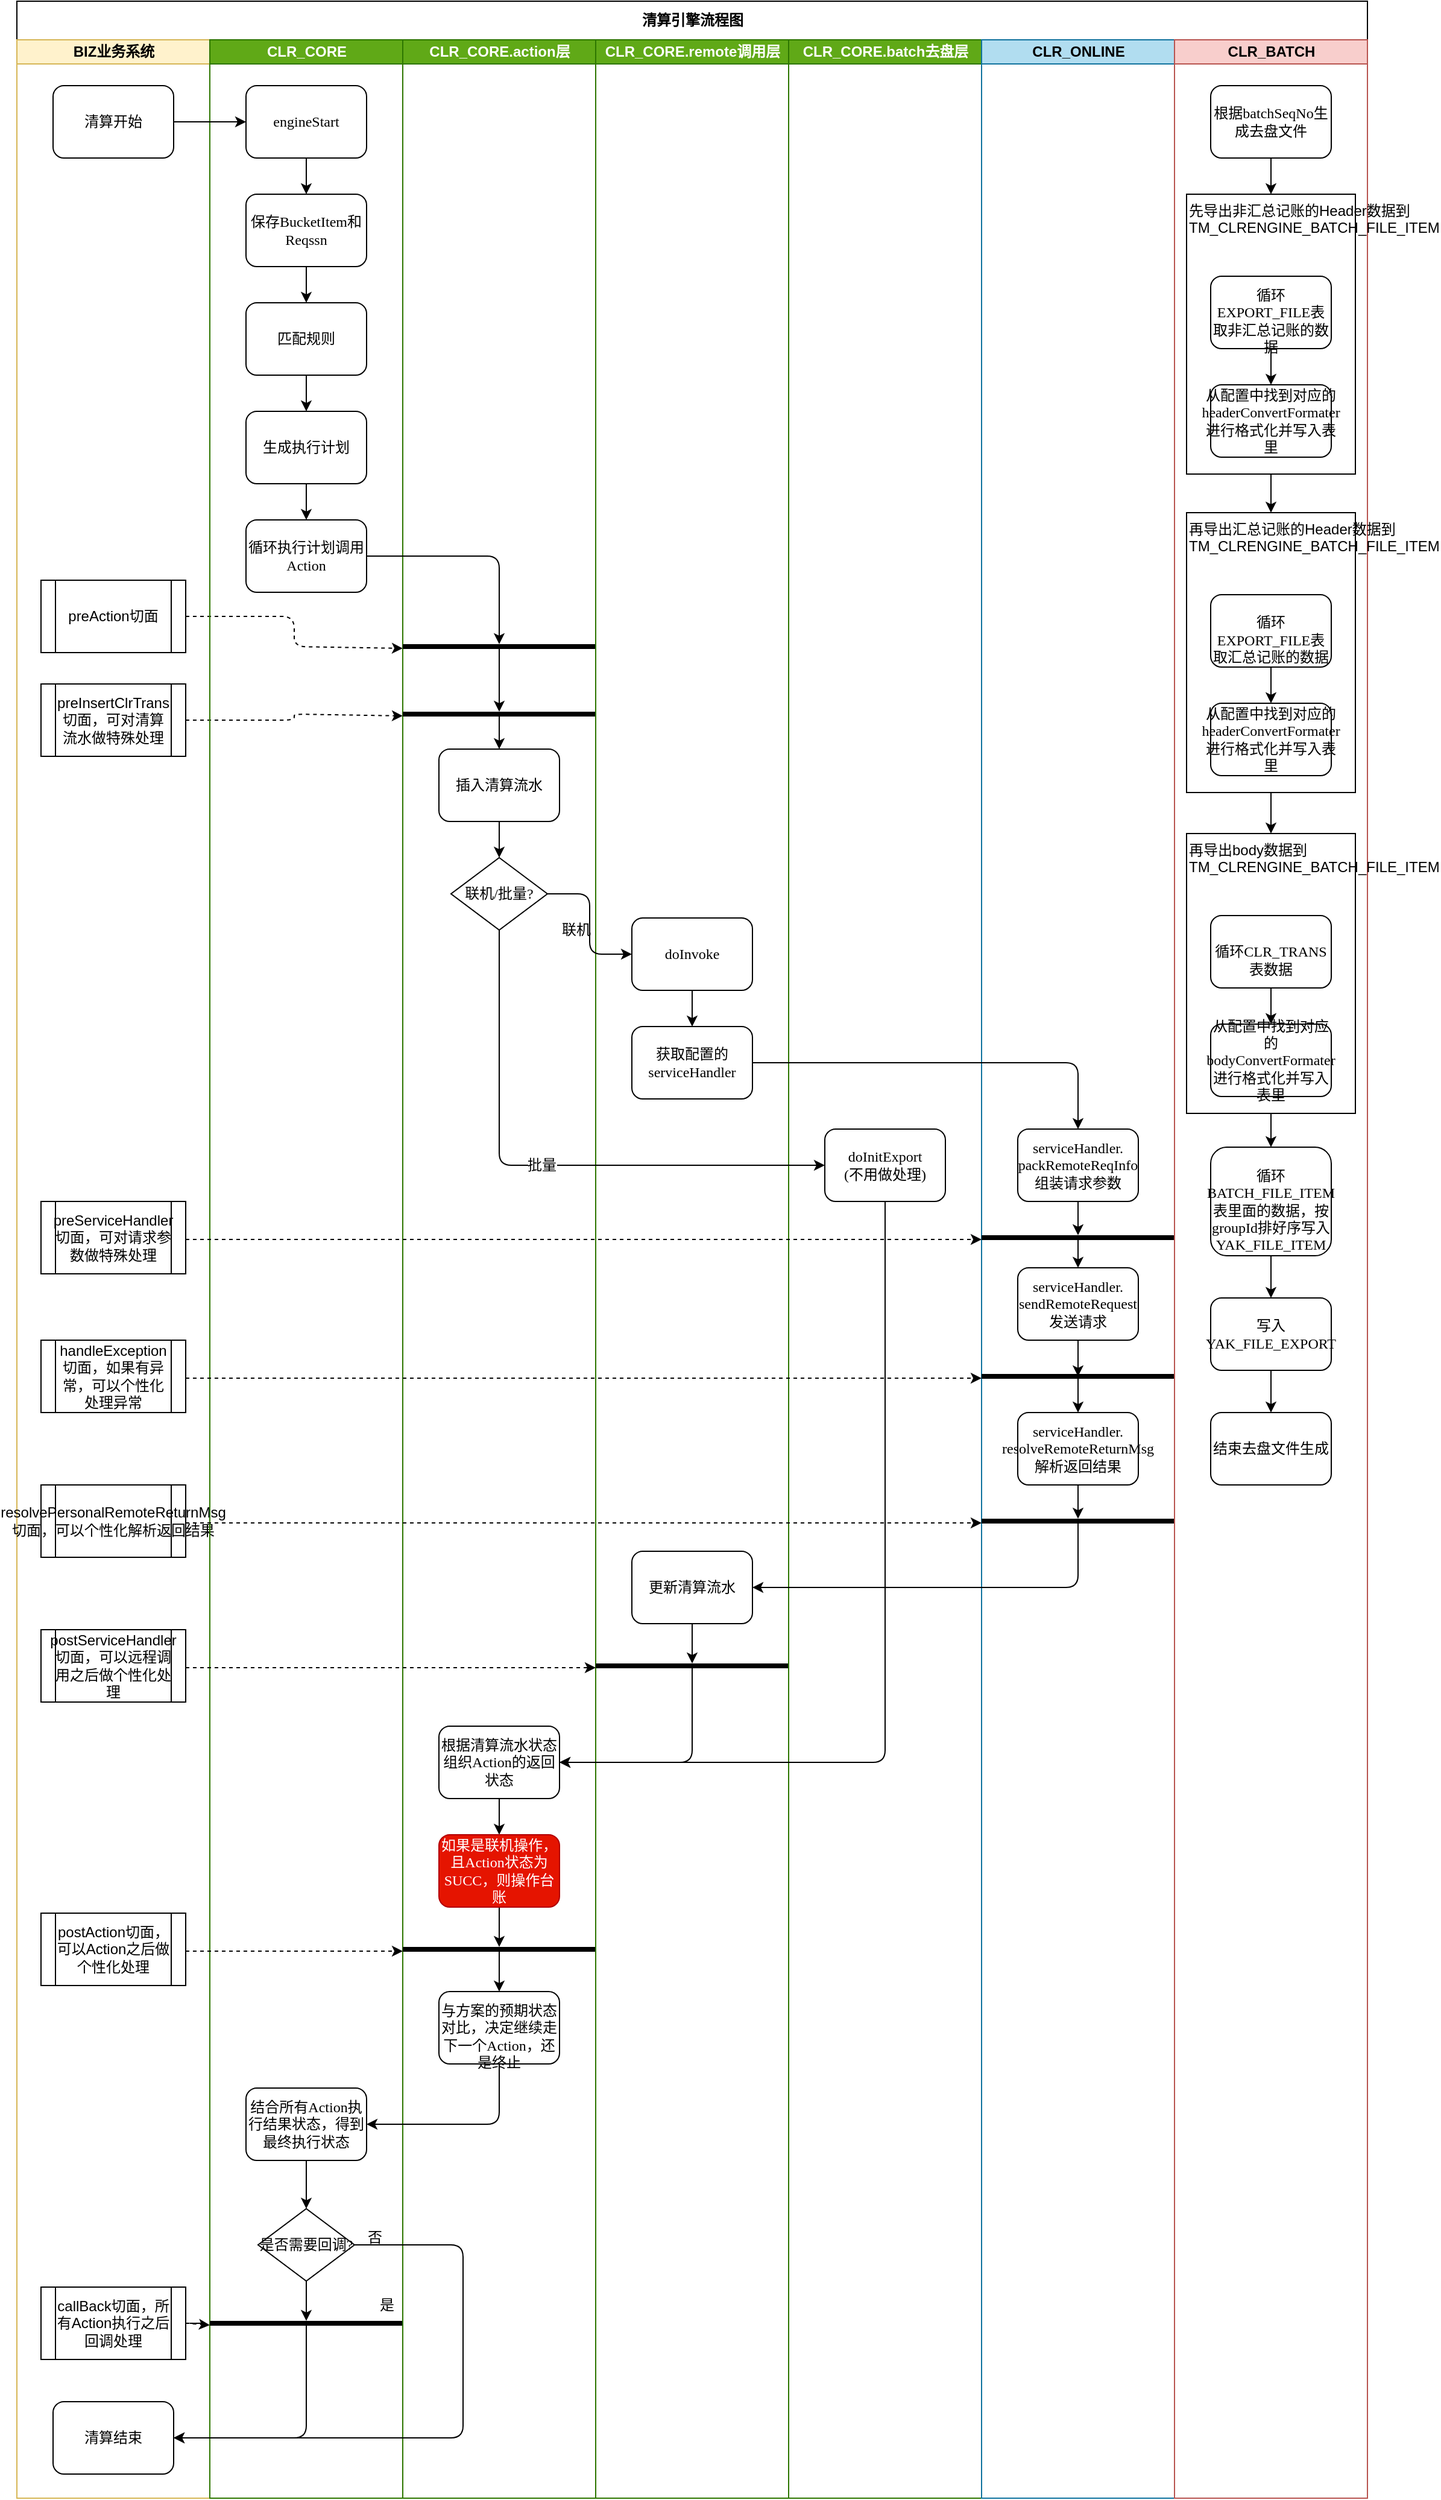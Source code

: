 <mxfile version="11.3.0" type="github" pages="1"><diagram name="Page-1" id="74e2e168-ea6b-b213-b513-2b3c1d86103e"><mxGraphModel dx="2521" dy="790" grid="1" gridSize="10" guides="1" tooltips="1" connect="1" arrows="1" fold="1" page="1" pageScale="1" pageWidth="1100" pageHeight="850" background="#ffffff" math="0" shadow="0"><root><mxCell id="0"/><mxCell id="1" parent="0"/><mxCell id="77e6c97f196da883-1" value="清算引擎流程图" style="swimlane;html=1;childLayout=stackLayout;startSize=32;rounded=0;shadow=0;labelBackgroundColor=none;strokeColor=#000000;strokeWidth=1;fillColor=#ffffff;fontFamily=Verdana;fontSize=12;fontColor=#000000;align=center;" parent="1" vertex="1"><mxGeometry x="-10" y="20" width="1120" height="2070" as="geometry"/></mxCell><mxCell id="77e6c97f196da883-2" value="BIZ业务系统" style="swimlane;html=1;startSize=20;fillColor=#fff2cc;strokeColor=#d6b656;" parent="77e6c97f196da883-1" vertex="1"><mxGeometry y="32" width="160" height="2038" as="geometry"/></mxCell><mxCell id="bjBSbHMstMbBnUtnhVTb-13" value="清算开始" style="rounded=1;whiteSpace=wrap;html=1;shadow=0;labelBackgroundColor=none;strokeColor=#000000;strokeWidth=1;fillColor=#ffffff;fontFamily=Verdana;fontSize=12;fontColor=#000000;align=center;" parent="77e6c97f196da883-2" vertex="1"><mxGeometry x="30" y="38" width="100" height="60" as="geometry"/></mxCell><mxCell id="XoDVdQ3UYgQiGksQShf7-19" value="preAction切面" style="shape=process;whiteSpace=wrap;html=1;backgroundOutline=1;fontSize=12;" parent="77e6c97f196da883-2" vertex="1"><mxGeometry x="20" y="448" width="120" height="60" as="geometry"/></mxCell><mxCell id="XoDVdQ3UYgQiGksQShf7-24" value="preInsertClrTrans切面，可对清算流水做特殊处理" style="shape=process;whiteSpace=wrap;html=1;backgroundOutline=1;fontSize=12;" parent="77e6c97f196da883-2" vertex="1"><mxGeometry x="20" y="534" width="120" height="60" as="geometry"/></mxCell><mxCell id="XoDVdQ3UYgQiGksQShf7-36" value="preServiceHandler切面，可对请求参数做特殊处理" style="shape=process;whiteSpace=wrap;html=1;backgroundOutline=1;fontSize=12;" parent="77e6c97f196da883-2" vertex="1"><mxGeometry x="20" y="963" width="120" height="60" as="geometry"/></mxCell><mxCell id="XoDVdQ3UYgQiGksQShf7-49" value="handleException切面，如果有异常，可以个性化处理异常" style="shape=process;whiteSpace=wrap;html=1;backgroundOutline=1;fontSize=12;" parent="77e6c97f196da883-2" vertex="1"><mxGeometry x="20" y="1078" width="120" height="60" as="geometry"/></mxCell><mxCell id="XoDVdQ3UYgQiGksQShf7-54" value="resolvePersonalRemoteReturnMsg切面，可以个性化解析返回结果" style="shape=process;whiteSpace=wrap;html=1;backgroundOutline=1;fontSize=12;" parent="77e6c97f196da883-2" vertex="1"><mxGeometry x="20" y="1198" width="120" height="60" as="geometry"/></mxCell><mxCell id="XoDVdQ3UYgQiGksQShf7-60" value="postServiceHandler切面，可以远程调用之后做个性化处理" style="shape=process;whiteSpace=wrap;html=1;backgroundOutline=1;fontSize=12;" parent="77e6c97f196da883-2" vertex="1"><mxGeometry x="20" y="1318" width="120" height="60" as="geometry"/></mxCell><mxCell id="XoDVdQ3UYgQiGksQShf7-68" value="postAction切面，可以Action之后做个性化处理" style="shape=process;whiteSpace=wrap;html=1;backgroundOutline=1;fontSize=12;" parent="77e6c97f196da883-2" vertex="1"><mxGeometry x="20" y="1553" width="120" height="60" as="geometry"/></mxCell><mxCell id="XoDVdQ3UYgQiGksQShf7-78" value="callBack切面，所有Action执行之后回调处理" style="shape=process;whiteSpace=wrap;html=1;backgroundOutline=1;fontSize=12;" parent="77e6c97f196da883-2" vertex="1"><mxGeometry x="20" y="1863" width="120" height="60" as="geometry"/></mxCell><mxCell id="XoDVdQ3UYgQiGksQShf7-85" value="清算结束" style="rounded=1;whiteSpace=wrap;html=1;shadow=0;labelBackgroundColor=none;strokeColor=#000000;strokeWidth=1;fillColor=#ffffff;fontFamily=Verdana;fontSize=12;fontColor=#000000;align=center;" parent="77e6c97f196da883-2" vertex="1"><mxGeometry x="30" y="1958" width="100" height="60" as="geometry"/></mxCell><mxCell id="XoDVdQ3UYgQiGksQShf7-20" style="edgeStyle=orthogonalEdgeStyle;rounded=1;orthogonalLoop=1;jettySize=auto;html=1;fontSize=12;dashed=1;" parent="77e6c97f196da883-1" source="XoDVdQ3UYgQiGksQShf7-19" target="XoDVdQ3UYgQiGksQShf7-16" edge="1"><mxGeometry relative="1" as="geometry"/></mxCell><mxCell id="XoDVdQ3UYgQiGksQShf7-25" style="edgeStyle=orthogonalEdgeStyle;rounded=1;orthogonalLoop=1;jettySize=auto;html=1;fontSize=12;dashed=1;" parent="77e6c97f196da883-1" source="XoDVdQ3UYgQiGksQShf7-24" target="XoDVdQ3UYgQiGksQShf7-22" edge="1"><mxGeometry relative="1" as="geometry"/></mxCell><mxCell id="77e6c97f196da883-3" value="&lt;div&gt;CLR_CORE&lt;/div&gt;" style="swimlane;html=1;startSize=20;fillColor=#60a917;strokeColor=#2D7600;fontColor=#ffffff;" parent="77e6c97f196da883-1" vertex="1"><mxGeometry x="160" y="32" width="160" height="2038" as="geometry"/></mxCell><mxCell id="XoDVdQ3UYgQiGksQShf7-5" value="" style="edgeStyle=orthogonalEdgeStyle;rounded=0;orthogonalLoop=1;jettySize=auto;html=1;fontSize=12;" parent="77e6c97f196da883-3" source="XoDVdQ3UYgQiGksQShf7-2" target="XoDVdQ3UYgQiGksQShf7-4" edge="1"><mxGeometry relative="1" as="geometry"/></mxCell><mxCell id="XoDVdQ3UYgQiGksQShf7-2" value="engineStart" style="rounded=1;whiteSpace=wrap;html=1;shadow=0;labelBackgroundColor=none;strokeColor=#000000;strokeWidth=1;fillColor=#ffffff;fontFamily=Verdana;fontSize=12;fontColor=#000000;align=center;" parent="77e6c97f196da883-3" vertex="1"><mxGeometry x="30" y="38" width="100" height="60" as="geometry"/></mxCell><mxCell id="XoDVdQ3UYgQiGksQShf7-8" value="" style="edgeStyle=orthogonalEdgeStyle;rounded=0;orthogonalLoop=1;jettySize=auto;html=1;fontSize=12;" parent="77e6c97f196da883-3" source="XoDVdQ3UYgQiGksQShf7-4" target="XoDVdQ3UYgQiGksQShf7-7" edge="1"><mxGeometry relative="1" as="geometry"/></mxCell><mxCell id="XoDVdQ3UYgQiGksQShf7-4" value="保存BucketItem和Reqssn" style="rounded=1;whiteSpace=wrap;html=1;shadow=0;labelBackgroundColor=none;strokeColor=#000000;strokeWidth=1;fillColor=#ffffff;fontFamily=Verdana;fontSize=12;fontColor=#000000;align=center;" parent="77e6c97f196da883-3" vertex="1"><mxGeometry x="30" y="128" width="100" height="60" as="geometry"/></mxCell><mxCell id="XoDVdQ3UYgQiGksQShf7-10" value="" style="edgeStyle=orthogonalEdgeStyle;rounded=0;orthogonalLoop=1;jettySize=auto;html=1;fontSize=12;" parent="77e6c97f196da883-3" source="XoDVdQ3UYgQiGksQShf7-7" target="XoDVdQ3UYgQiGksQShf7-9" edge="1"><mxGeometry relative="1" as="geometry"/></mxCell><mxCell id="XoDVdQ3UYgQiGksQShf7-7" value="匹配规则" style="rounded=1;whiteSpace=wrap;html=1;shadow=0;labelBackgroundColor=none;strokeColor=#000000;strokeWidth=1;fillColor=#ffffff;fontFamily=Verdana;fontSize=12;fontColor=#000000;align=center;" parent="77e6c97f196da883-3" vertex="1"><mxGeometry x="30" y="218" width="100" height="60" as="geometry"/></mxCell><mxCell id="XoDVdQ3UYgQiGksQShf7-14" value="" style="edgeStyle=orthogonalEdgeStyle;rounded=0;orthogonalLoop=1;jettySize=auto;html=1;fontSize=12;" parent="77e6c97f196da883-3" source="XoDVdQ3UYgQiGksQShf7-9" target="XoDVdQ3UYgQiGksQShf7-13" edge="1"><mxGeometry relative="1" as="geometry"/></mxCell><mxCell id="XoDVdQ3UYgQiGksQShf7-9" value="生成执行计划" style="rounded=1;whiteSpace=wrap;html=1;shadow=0;labelBackgroundColor=none;strokeColor=#000000;strokeWidth=1;fillColor=#ffffff;fontFamily=Verdana;fontSize=12;fontColor=#000000;align=center;" parent="77e6c97f196da883-3" vertex="1"><mxGeometry x="30" y="308" width="100" height="60" as="geometry"/></mxCell><mxCell id="XoDVdQ3UYgQiGksQShf7-13" value="循环执行计划调用Action" style="rounded=1;whiteSpace=wrap;html=1;shadow=0;labelBackgroundColor=none;strokeColor=#000000;strokeWidth=1;fillColor=#ffffff;fontFamily=Verdana;fontSize=12;fontColor=#000000;align=center;" parent="77e6c97f196da883-3" vertex="1"><mxGeometry x="30" y="398" width="100" height="60" as="geometry"/></mxCell><mxCell id="XoDVdQ3UYgQiGksQShf7-75" style="edgeStyle=orthogonalEdgeStyle;rounded=1;orthogonalLoop=1;jettySize=auto;html=1;fontSize=12;entryX=0.5;entryY=0;entryDx=0;entryDy=0;" parent="77e6c97f196da883-3" source="XoDVdQ3UYgQiGksQShf7-72" target="XoDVdQ3UYgQiGksQShf7-82" edge="1"><mxGeometry relative="1" as="geometry"><mxPoint x="90" y="1788" as="targetPoint"/></mxGeometry></mxCell><mxCell id="XoDVdQ3UYgQiGksQShf7-72" value="结合所有Action执行结果状态，得到最终执行状态" style="rounded=1;whiteSpace=wrap;html=1;shadow=0;labelBackgroundColor=none;strokeColor=#000000;strokeWidth=1;fillColor=#ffffff;fontFamily=Verdana;fontSize=12;fontColor=#000000;align=center;" parent="77e6c97f196da883-3" vertex="1"><mxGeometry x="30" y="1698" width="100" height="60" as="geometry"/></mxCell><mxCell id="XoDVdQ3UYgQiGksQShf7-76" value="" style="line;strokeWidth=4;html=1;perimeter=backbonePerimeter;points=[];outlineConnect=0;fontSize=12;" parent="77e6c97f196da883-3" vertex="1"><mxGeometry y="1888" width="160" height="10" as="geometry"/></mxCell><mxCell id="XoDVdQ3UYgQiGksQShf7-83" style="edgeStyle=orthogonalEdgeStyle;rounded=1;orthogonalLoop=1;jettySize=auto;html=1;fontSize=12;" parent="77e6c97f196da883-3" source="XoDVdQ3UYgQiGksQShf7-82" target="XoDVdQ3UYgQiGksQShf7-76" edge="1"><mxGeometry relative="1" as="geometry"/></mxCell><mxCell id="XoDVdQ3UYgQiGksQShf7-82" value="是否需要回调?" style="rhombus;whiteSpace=wrap;html=1;rounded=0;shadow=0;labelBackgroundColor=none;strokeColor=#000000;strokeWidth=1;fillColor=#ffffff;fontFamily=Verdana;fontSize=12;fontColor=#000000;align=center;" parent="77e6c97f196da883-3" vertex="1"><mxGeometry x="40" y="1798" width="80" height="60" as="geometry"/></mxCell><mxCell id="XoDVdQ3UYgQiGksQShf7-88" value="&lt;br&gt;否" style="text;html=1;resizable=0;points=[];autosize=1;align=left;verticalAlign=top;spacingTop=-4;fontSize=12;" parent="77e6c97f196da883-3" vertex="1"><mxGeometry x="129" y="1798" width="30" height="30" as="geometry"/></mxCell><mxCell id="77e6c97f196da883-4" value="CLR_CORE.action层" style="swimlane;html=1;startSize=20;fillColor=#60a917;strokeColor=#2D7600;fontColor=#ffffff;" parent="77e6c97f196da883-1" vertex="1"><mxGeometry x="320" y="32" width="160" height="2038" as="geometry"/></mxCell><mxCell id="XoDVdQ3UYgQiGksQShf7-23" style="edgeStyle=orthogonalEdgeStyle;rounded=1;orthogonalLoop=1;jettySize=auto;html=1;fontSize=12;" parent="77e6c97f196da883-4" source="XoDVdQ3UYgQiGksQShf7-16" target="XoDVdQ3UYgQiGksQShf7-22" edge="1"><mxGeometry relative="1" as="geometry"/></mxCell><mxCell id="XoDVdQ3UYgQiGksQShf7-16" value="" style="line;strokeWidth=4;html=1;perimeter=backbonePerimeter;points=[];outlineConnect=0;fontSize=12;" parent="77e6c97f196da883-4" vertex="1"><mxGeometry y="498" width="160" height="10" as="geometry"/></mxCell><mxCell id="XoDVdQ3UYgQiGksQShf7-27" style="edgeStyle=orthogonalEdgeStyle;rounded=1;orthogonalLoop=1;jettySize=auto;html=1;entryX=0.5;entryY=0;entryDx=0;entryDy=0;fontSize=12;" parent="77e6c97f196da883-4" source="XoDVdQ3UYgQiGksQShf7-21" target="bjBSbHMstMbBnUtnhVTb-12" edge="1"><mxGeometry relative="1" as="geometry"/></mxCell><mxCell id="XoDVdQ3UYgQiGksQShf7-21" value="插入清算流水" style="rounded=1;whiteSpace=wrap;html=1;shadow=0;labelBackgroundColor=none;strokeColor=#000000;strokeWidth=1;fillColor=#ffffff;fontFamily=Verdana;fontSize=12;fontColor=#000000;align=center;" parent="77e6c97f196da883-4" vertex="1"><mxGeometry x="30" y="588" width="100" height="60" as="geometry"/></mxCell><mxCell id="XoDVdQ3UYgQiGksQShf7-26" style="edgeStyle=orthogonalEdgeStyle;rounded=1;orthogonalLoop=1;jettySize=auto;html=1;fontSize=12;" parent="77e6c97f196da883-4" source="XoDVdQ3UYgQiGksQShf7-22" target="XoDVdQ3UYgQiGksQShf7-21" edge="1"><mxGeometry relative="1" as="geometry"/></mxCell><mxCell id="XoDVdQ3UYgQiGksQShf7-22" value="" style="line;strokeWidth=4;html=1;perimeter=backbonePerimeter;points=[];outlineConnect=0;fontSize=12;" parent="77e6c97f196da883-4" vertex="1"><mxGeometry y="554" width="160" height="10" as="geometry"/></mxCell><mxCell id="bjBSbHMstMbBnUtnhVTb-12" value="联机/批量?" style="rhombus;whiteSpace=wrap;html=1;rounded=0;shadow=0;labelBackgroundColor=none;strokeColor=#000000;strokeWidth=1;fillColor=#ffffff;fontFamily=Verdana;fontSize=12;fontColor=#000000;align=center;" parent="77e6c97f196da883-4" vertex="1"><mxGeometry x="40" y="678" width="80" height="60" as="geometry"/></mxCell><mxCell id="XoDVdQ3UYgQiGksQShf7-32" value="联机" style="text;html=1;resizable=0;points=[];autosize=1;align=left;verticalAlign=top;spacingTop=-4;fontSize=12;" parent="77e6c97f196da883-4" vertex="1"><mxGeometry x="130" y="728" width="40" height="20" as="geometry"/></mxCell><mxCell id="XoDVdQ3UYgQiGksQShf7-65" style="edgeStyle=orthogonalEdgeStyle;rounded=1;orthogonalLoop=1;jettySize=auto;html=1;fontSize=12;" parent="77e6c97f196da883-4" source="XoDVdQ3UYgQiGksQShf7-62" target="XoDVdQ3UYgQiGksQShf7-64" edge="1"><mxGeometry relative="1" as="geometry"/></mxCell><mxCell id="XoDVdQ3UYgQiGksQShf7-62" value="根据清算流水状态组织Action的返回状态" style="rounded=1;whiteSpace=wrap;html=1;shadow=0;labelBackgroundColor=none;strokeColor=#000000;strokeWidth=1;fillColor=#ffffff;fontFamily=Verdana;fontSize=12;fontColor=#000000;align=center;" parent="77e6c97f196da883-4" vertex="1"><mxGeometry x="30" y="1398" width="100" height="60" as="geometry"/></mxCell><mxCell id="XoDVdQ3UYgQiGksQShf7-67" style="edgeStyle=orthogonalEdgeStyle;rounded=1;orthogonalLoop=1;jettySize=auto;html=1;fontSize=12;" parent="77e6c97f196da883-4" source="XoDVdQ3UYgQiGksQShf7-64" target="XoDVdQ3UYgQiGksQShf7-66" edge="1"><mxGeometry relative="1" as="geometry"/></mxCell><mxCell id="XoDVdQ3UYgQiGksQShf7-64" value="如果是联机操作，且Action状态为SUCC，则操作台账" style="rounded=1;whiteSpace=wrap;html=1;shadow=0;labelBackgroundColor=none;strokeColor=#B20000;strokeWidth=1;fillColor=#e51400;fontFamily=Verdana;fontSize=12;fontColor=#ffffff;align=center;" parent="77e6c97f196da883-4" vertex="1"><mxGeometry x="30" y="1488" width="100" height="60" as="geometry"/></mxCell><mxCell id="XoDVdQ3UYgQiGksQShf7-71" style="edgeStyle=orthogonalEdgeStyle;rounded=1;orthogonalLoop=1;jettySize=auto;html=1;fontSize=12;" parent="77e6c97f196da883-4" source="XoDVdQ3UYgQiGksQShf7-66" target="XoDVdQ3UYgQiGksQShf7-70" edge="1"><mxGeometry relative="1" as="geometry"/></mxCell><mxCell id="XoDVdQ3UYgQiGksQShf7-66" value="" style="line;strokeWidth=4;html=1;perimeter=backbonePerimeter;points=[];outlineConnect=0;fontSize=12;" parent="77e6c97f196da883-4" vertex="1"><mxGeometry y="1578" width="160" height="10" as="geometry"/></mxCell><mxCell id="XoDVdQ3UYgQiGksQShf7-70" value="&lt;div&gt;&lt;br&gt;&lt;/div&gt;&lt;div&gt;与方案的预期状态对比，决定继续走下一个Action，还是终止&lt;/div&gt;" style="rounded=1;whiteSpace=wrap;html=1;shadow=0;labelBackgroundColor=none;strokeColor=#000000;strokeWidth=1;fillColor=#ffffff;fontFamily=Verdana;fontSize=12;fontColor=#000000;align=center;" parent="77e6c97f196da883-4" vertex="1"><mxGeometry x="30" y="1618" width="100" height="60" as="geometry"/></mxCell><mxCell id="77e6c97f196da883-5" value="CLR_CORE.remote调用层" style="swimlane;html=1;startSize=20;fillColor=#60a917;strokeColor=#2D7600;fontColor=#ffffff;" parent="77e6c97f196da883-1" vertex="1"><mxGeometry x="480" y="32" width="160" height="2038" as="geometry"/></mxCell><mxCell id="XoDVdQ3UYgQiGksQShf7-31" style="edgeStyle=orthogonalEdgeStyle;rounded=1;orthogonalLoop=1;jettySize=auto;html=1;fontSize=12;" parent="77e6c97f196da883-5" source="XoDVdQ3UYgQiGksQShf7-28" target="XoDVdQ3UYgQiGksQShf7-30" edge="1"><mxGeometry relative="1" as="geometry"/></mxCell><mxCell id="XoDVdQ3UYgQiGksQShf7-28" value="doInvoke" style="rounded=1;whiteSpace=wrap;html=1;shadow=0;labelBackgroundColor=none;strokeColor=#000000;strokeWidth=1;fillColor=#ffffff;fontFamily=Verdana;fontSize=12;fontColor=#000000;align=center;" parent="77e6c97f196da883-5" vertex="1"><mxGeometry x="30" y="728" width="100" height="60" as="geometry"/></mxCell><mxCell id="XoDVdQ3UYgQiGksQShf7-30" value="获取配置的serviceHandler" style="rounded=1;whiteSpace=wrap;html=1;shadow=0;labelBackgroundColor=none;strokeColor=#000000;strokeWidth=1;fillColor=#ffffff;fontFamily=Verdana;fontSize=12;fontColor=#000000;align=center;" parent="77e6c97f196da883-5" vertex="1"><mxGeometry x="30" y="818" width="100" height="60" as="geometry"/></mxCell><mxCell id="XoDVdQ3UYgQiGksQShf7-56" value="更新清算流水" style="rounded=1;whiteSpace=wrap;html=1;shadow=0;labelBackgroundColor=none;strokeColor=#000000;strokeWidth=1;fillColor=#ffffff;fontFamily=Verdana;fontSize=12;fontColor=#000000;align=center;" parent="77e6c97f196da883-5" vertex="1"><mxGeometry x="30" y="1253" width="100" height="60" as="geometry"/></mxCell><mxCell id="XoDVdQ3UYgQiGksQShf7-58" value="" style="line;strokeWidth=4;html=1;perimeter=backbonePerimeter;points=[];outlineConnect=0;fontSize=12;" parent="77e6c97f196da883-5" vertex="1"><mxGeometry y="1343" width="160" height="10" as="geometry"/></mxCell><mxCell id="XoDVdQ3UYgQiGksQShf7-59" style="edgeStyle=orthogonalEdgeStyle;rounded=1;orthogonalLoop=1;jettySize=auto;html=1;fontSize=12;" parent="77e6c97f196da883-5" source="XoDVdQ3UYgQiGksQShf7-56" target="XoDVdQ3UYgQiGksQShf7-58" edge="1"><mxGeometry relative="1" as="geometry"/></mxCell><mxCell id="77e6c97f196da883-6" value="CLR_CORE.batch去盘层" style="swimlane;html=1;startSize=20;fillColor=#60a917;strokeColor=#2D7600;fontColor=#ffffff;" parent="77e6c97f196da883-1" vertex="1"><mxGeometry x="640" y="32" width="160" height="2038" as="geometry"/></mxCell><mxCell id="XoDVdQ3UYgQiGksQShf7-89" value="doInitExport&lt;br&gt;(不用做处理)" style="rounded=1;whiteSpace=wrap;html=1;shadow=0;labelBackgroundColor=none;strokeColor=#000000;strokeWidth=1;fillColor=#ffffff;fontFamily=Verdana;fontSize=12;fontColor=#000000;align=center;" parent="77e6c97f196da883-6" vertex="1"><mxGeometry x="30" y="903" width="100" height="60" as="geometry"/></mxCell><mxCell id="XoDVdQ3UYgQiGksQShf7-11" value="CLR_ONLINE" style="swimlane;html=1;startSize=20;fillColor=#b1ddf0;strokeColor=#10739e;" parent="77e6c97f196da883-1" vertex="1"><mxGeometry x="800" y="32" width="160" height="2038" as="geometry"/></mxCell><mxCell id="XoDVdQ3UYgQiGksQShf7-34" value="" style="line;strokeWidth=4;html=1;perimeter=backbonePerimeter;points=[];outlineConnect=0;fontSize=12;" parent="XoDVdQ3UYgQiGksQShf7-11" vertex="1"><mxGeometry y="988" width="160" height="10" as="geometry"/></mxCell><mxCell id="XoDVdQ3UYgQiGksQShf7-41" style="edgeStyle=orthogonalEdgeStyle;rounded=1;orthogonalLoop=1;jettySize=auto;html=1;fontSize=12;" parent="XoDVdQ3UYgQiGksQShf7-11" source="XoDVdQ3UYgQiGksQShf7-38" target="XoDVdQ3UYgQiGksQShf7-34" edge="1"><mxGeometry relative="1" as="geometry"/></mxCell><mxCell id="XoDVdQ3UYgQiGksQShf7-38" value="&lt;div&gt;serviceHandler.&lt;/div&gt;&lt;div&gt;packRemoteReqInfo&lt;br&gt;组装请求参数&lt;br&gt;&lt;/div&gt;" style="rounded=1;whiteSpace=wrap;html=1;shadow=0;labelBackgroundColor=none;strokeColor=#000000;strokeWidth=1;fillColor=#ffffff;fontFamily=Verdana;fontSize=12;fontColor=#000000;align=center;" parent="XoDVdQ3UYgQiGksQShf7-11" vertex="1"><mxGeometry x="30" y="903" width="100" height="60" as="geometry"/></mxCell><mxCell id="XoDVdQ3UYgQiGksQShf7-42" value="&lt;div&gt;serviceHandler.&lt;/div&gt;&lt;div&gt;sendRemoteRequest&lt;/div&gt;&lt;div&gt;发送请求&lt;br&gt;&lt;/div&gt;" style="rounded=1;whiteSpace=wrap;html=1;shadow=0;labelBackgroundColor=none;strokeColor=#000000;strokeWidth=1;fillColor=#ffffff;fontFamily=Verdana;fontSize=12;fontColor=#000000;align=center;" parent="XoDVdQ3UYgQiGksQShf7-11" vertex="1"><mxGeometry x="30" y="1018" width="100" height="60" as="geometry"/></mxCell><mxCell id="XoDVdQ3UYgQiGksQShf7-43" style="edgeStyle=orthogonalEdgeStyle;rounded=1;orthogonalLoop=1;jettySize=auto;html=1;fontSize=12;" parent="XoDVdQ3UYgQiGksQShf7-11" source="XoDVdQ3UYgQiGksQShf7-34" target="XoDVdQ3UYgQiGksQShf7-42" edge="1"><mxGeometry relative="1" as="geometry"/></mxCell><mxCell id="XoDVdQ3UYgQiGksQShf7-44" value="&lt;div&gt;serviceHandler.&lt;/div&gt;&lt;div&gt;resolveRemoteReturnMsg&lt;/div&gt;&lt;div&gt;解析返回结果&lt;br&gt;&lt;/div&gt;" style="rounded=1;whiteSpace=wrap;html=1;shadow=0;labelBackgroundColor=none;strokeColor=#000000;strokeWidth=1;fillColor=#ffffff;fontFamily=Verdana;fontSize=12;fontColor=#000000;align=center;" parent="XoDVdQ3UYgQiGksQShf7-11" vertex="1"><mxGeometry x="30" y="1138" width="100" height="60" as="geometry"/></mxCell><mxCell id="XoDVdQ3UYgQiGksQShf7-48" style="edgeStyle=orthogonalEdgeStyle;rounded=1;orthogonalLoop=1;jettySize=auto;html=1;fontSize=12;" parent="XoDVdQ3UYgQiGksQShf7-11" source="XoDVdQ3UYgQiGksQShf7-46" target="XoDVdQ3UYgQiGksQShf7-44" edge="1"><mxGeometry relative="1" as="geometry"/></mxCell><mxCell id="XoDVdQ3UYgQiGksQShf7-46" value="" style="line;strokeWidth=4;html=1;perimeter=backbonePerimeter;points=[];outlineConnect=0;fontSize=12;" parent="XoDVdQ3UYgQiGksQShf7-11" vertex="1"><mxGeometry y="1103" width="160" height="10" as="geometry"/></mxCell><mxCell id="XoDVdQ3UYgQiGksQShf7-47" style="edgeStyle=orthogonalEdgeStyle;rounded=1;orthogonalLoop=1;jettySize=auto;html=1;entryX=0.5;entryY=0.5;entryDx=0;entryDy=0;entryPerimeter=0;fontSize=12;" parent="XoDVdQ3UYgQiGksQShf7-11" source="XoDVdQ3UYgQiGksQShf7-42" target="XoDVdQ3UYgQiGksQShf7-46" edge="1"><mxGeometry relative="1" as="geometry"/></mxCell><mxCell id="XoDVdQ3UYgQiGksQShf7-51" value="" style="line;strokeWidth=4;html=1;perimeter=backbonePerimeter;points=[];outlineConnect=0;fontSize=12;" parent="XoDVdQ3UYgQiGksQShf7-11" vertex="1"><mxGeometry y="1223" width="160" height="10" as="geometry"/></mxCell><mxCell id="XoDVdQ3UYgQiGksQShf7-53" style="edgeStyle=orthogonalEdgeStyle;rounded=1;orthogonalLoop=1;jettySize=auto;html=1;fontSize=12;" parent="XoDVdQ3UYgQiGksQShf7-11" source="XoDVdQ3UYgQiGksQShf7-44" target="XoDVdQ3UYgQiGksQShf7-51" edge="1"><mxGeometry relative="1" as="geometry"/></mxCell><mxCell id="XoDVdQ3UYgQiGksQShf7-3" style="edgeStyle=orthogonalEdgeStyle;rounded=0;orthogonalLoop=1;jettySize=auto;html=1;fontSize=12;" parent="77e6c97f196da883-1" source="bjBSbHMstMbBnUtnhVTb-13" target="XoDVdQ3UYgQiGksQShf7-2" edge="1"><mxGeometry relative="1" as="geometry"/></mxCell><mxCell id="XoDVdQ3UYgQiGksQShf7-17" style="edgeStyle=orthogonalEdgeStyle;rounded=1;orthogonalLoop=1;jettySize=auto;html=1;fontSize=12;" parent="77e6c97f196da883-1" source="XoDVdQ3UYgQiGksQShf7-13" target="XoDVdQ3UYgQiGksQShf7-16" edge="1"><mxGeometry relative="1" as="geometry"/></mxCell><mxCell id="XoDVdQ3UYgQiGksQShf7-29" style="edgeStyle=orthogonalEdgeStyle;rounded=1;orthogonalLoop=1;jettySize=auto;html=1;fontSize=12;" parent="77e6c97f196da883-1" source="bjBSbHMstMbBnUtnhVTb-12" target="XoDVdQ3UYgQiGksQShf7-28" edge="1"><mxGeometry relative="1" as="geometry"/></mxCell><mxCell id="XoDVdQ3UYgQiGksQShf7-37" style="edgeStyle=orthogonalEdgeStyle;rounded=1;orthogonalLoop=1;jettySize=auto;html=1;fontSize=12;dashed=1;" parent="77e6c97f196da883-1" source="XoDVdQ3UYgQiGksQShf7-36" target="XoDVdQ3UYgQiGksQShf7-34" edge="1"><mxGeometry relative="1" as="geometry"/></mxCell><mxCell id="XoDVdQ3UYgQiGksQShf7-50" style="edgeStyle=orthogonalEdgeStyle;rounded=1;orthogonalLoop=1;jettySize=auto;html=1;fontSize=12;dashed=1;" parent="77e6c97f196da883-1" source="XoDVdQ3UYgQiGksQShf7-49" target="XoDVdQ3UYgQiGksQShf7-46" edge="1"><mxGeometry relative="1" as="geometry"/></mxCell><mxCell id="XoDVdQ3UYgQiGksQShf7-55" style="edgeStyle=orthogonalEdgeStyle;rounded=1;orthogonalLoop=1;jettySize=auto;html=1;fontSize=12;dashed=1;" parent="77e6c97f196da883-1" source="XoDVdQ3UYgQiGksQShf7-54" target="XoDVdQ3UYgQiGksQShf7-51" edge="1"><mxGeometry relative="1" as="geometry"/></mxCell><mxCell id="XoDVdQ3UYgQiGksQShf7-61" style="edgeStyle=orthogonalEdgeStyle;rounded=1;orthogonalLoop=1;jettySize=auto;html=1;fontSize=12;dashed=1;" parent="77e6c97f196da883-1" source="XoDVdQ3UYgQiGksQShf7-60" target="XoDVdQ3UYgQiGksQShf7-58" edge="1"><mxGeometry relative="1" as="geometry"/></mxCell><mxCell id="XoDVdQ3UYgQiGksQShf7-63" style="edgeStyle=orthogonalEdgeStyle;rounded=1;orthogonalLoop=1;jettySize=auto;html=1;entryX=1;entryY=0.5;entryDx=0;entryDy=0;fontSize=12;" parent="77e6c97f196da883-1" source="XoDVdQ3UYgQiGksQShf7-58" target="XoDVdQ3UYgQiGksQShf7-62" edge="1"><mxGeometry relative="1" as="geometry"><Array as="points"><mxPoint x="560" y="1385"/><mxPoint x="560" y="1460"/></Array></mxGeometry></mxCell><mxCell id="XoDVdQ3UYgQiGksQShf7-69" style="edgeStyle=orthogonalEdgeStyle;rounded=1;orthogonalLoop=1;jettySize=auto;html=1;fontSize=12;dashed=1;" parent="77e6c97f196da883-1" source="XoDVdQ3UYgQiGksQShf7-68" target="XoDVdQ3UYgQiGksQShf7-66" edge="1"><mxGeometry relative="1" as="geometry"/></mxCell><mxCell id="XoDVdQ3UYgQiGksQShf7-73" style="edgeStyle=orthogonalEdgeStyle;rounded=1;orthogonalLoop=1;jettySize=auto;html=1;fontSize=12;" parent="77e6c97f196da883-1" source="XoDVdQ3UYgQiGksQShf7-70" edge="1"><mxGeometry relative="1" as="geometry"><mxPoint x="290" y="1760" as="targetPoint"/><Array as="points"><mxPoint x="400" y="1760"/><mxPoint x="291" y="1760"/></Array></mxGeometry></mxCell><mxCell id="XoDVdQ3UYgQiGksQShf7-79" style="edgeStyle=orthogonalEdgeStyle;rounded=1;orthogonalLoop=1;jettySize=auto;html=1;fontSize=12;dashed=1;" parent="77e6c97f196da883-1" source="XoDVdQ3UYgQiGksQShf7-78" target="XoDVdQ3UYgQiGksQShf7-76" edge="1"><mxGeometry relative="1" as="geometry"/></mxCell><mxCell id="XoDVdQ3UYgQiGksQShf7-86" style="edgeStyle=orthogonalEdgeStyle;rounded=1;orthogonalLoop=1;jettySize=auto;html=1;entryX=1;entryY=0.5;entryDx=0;entryDy=0;fontSize=12;" parent="77e6c97f196da883-1" source="XoDVdQ3UYgQiGksQShf7-76" target="XoDVdQ3UYgQiGksQShf7-85" edge="1"><mxGeometry relative="1" as="geometry"><Array as="points"><mxPoint x="240" y="2020"/></Array></mxGeometry></mxCell><mxCell id="XoDVdQ3UYgQiGksQShf7-87" style="edgeStyle=orthogonalEdgeStyle;rounded=1;orthogonalLoop=1;jettySize=auto;html=1;fontSize=12;" parent="77e6c97f196da883-1" source="XoDVdQ3UYgQiGksQShf7-82" target="XoDVdQ3UYgQiGksQShf7-85" edge="1"><mxGeometry relative="1" as="geometry"><Array as="points"><mxPoint x="370" y="1860"/><mxPoint x="370" y="2020"/></Array></mxGeometry></mxCell><mxCell id="XoDVdQ3UYgQiGksQShf7-12" value="CLR_BATCH" style="swimlane;html=1;startSize=20;fillColor=#f8cecc;strokeColor=#b85450;" parent="77e6c97f196da883-1" vertex="1"><mxGeometry x="960" y="32" width="160" height="2038" as="geometry"/></mxCell><mxCell id="XoDVdQ3UYgQiGksQShf7-129" style="edgeStyle=orthogonalEdgeStyle;rounded=1;orthogonalLoop=1;jettySize=auto;html=1;entryX=0.5;entryY=0;entryDx=0;entryDy=0;fontSize=12;" parent="XoDVdQ3UYgQiGksQShf7-12" source="XoDVdQ3UYgQiGksQShf7-118" target="XoDVdQ3UYgQiGksQShf7-123" edge="1"><mxGeometry relative="1" as="geometry"/></mxCell><mxCell id="XoDVdQ3UYgQiGksQShf7-118" value="先导出非汇总记账的Header数据到TM_CLRENGINE_BATCH_FILE_ITEM" style="rounded=0;whiteSpace=wrap;html=1;fontSize=12;align=left;verticalAlign=top;" parent="XoDVdQ3UYgQiGksQShf7-12" vertex="1"><mxGeometry x="10" y="128" width="140" height="232" as="geometry"/></mxCell><mxCell id="XoDVdQ3UYgQiGksQShf7-99" value="根据batchSeqNo生成去盘文件" style="rounded=1;whiteSpace=wrap;html=1;shadow=0;labelBackgroundColor=none;strokeColor=#000000;strokeWidth=1;fillColor=#ffffff;fontFamily=Verdana;fontSize=12;fontColor=#000000;align=center;" parent="XoDVdQ3UYgQiGksQShf7-12" vertex="1"><mxGeometry x="30" y="38" width="100" height="60" as="geometry"/></mxCell><mxCell id="XoDVdQ3UYgQiGksQShf7-117" style="edgeStyle=orthogonalEdgeStyle;rounded=1;orthogonalLoop=1;jettySize=auto;html=1;fontSize=12;" parent="XoDVdQ3UYgQiGksQShf7-12" source="XoDVdQ3UYgQiGksQShf7-113" target="XoDVdQ3UYgQiGksQShf7-115" edge="1"><mxGeometry relative="1" as="geometry"/></mxCell><mxCell id="XoDVdQ3UYgQiGksQShf7-113" value="&lt;div&gt;&lt;br&gt;&lt;/div&gt;&lt;div&gt;循环EXPORT_FILE表&lt;/div&gt;&lt;div&gt;取非汇总记账的数据&lt;br&gt;&lt;/div&gt;" style="rounded=1;whiteSpace=wrap;html=1;shadow=0;labelBackgroundColor=none;strokeColor=#000000;strokeWidth=1;fillColor=#ffffff;fontFamily=Verdana;fontSize=12;fontColor=#000000;align=center;" parent="XoDVdQ3UYgQiGksQShf7-12" vertex="1"><mxGeometry x="30" y="196" width="100" height="60" as="geometry"/></mxCell><mxCell id="XoDVdQ3UYgQiGksQShf7-115" value="从配置中找到对应的headerConvertFormater进行格式化并写入表里" style="rounded=1;whiteSpace=wrap;html=1;shadow=0;labelBackgroundColor=none;strokeColor=#000000;strokeWidth=1;fillColor=#ffffff;fontFamily=Verdana;fontSize=12;fontColor=#000000;align=center;" parent="XoDVdQ3UYgQiGksQShf7-12" vertex="1"><mxGeometry x="30" y="286" width="100" height="60" as="geometry"/></mxCell><mxCell id="XoDVdQ3UYgQiGksQShf7-119" style="edgeStyle=orthogonalEdgeStyle;rounded=1;orthogonalLoop=1;jettySize=auto;html=1;fontSize=12;" parent="XoDVdQ3UYgQiGksQShf7-12" source="XoDVdQ3UYgQiGksQShf7-99" target="XoDVdQ3UYgQiGksQShf7-118" edge="1"><mxGeometry relative="1" as="geometry"><mxPoint x="80" y="148" as="targetPoint"/></mxGeometry></mxCell><mxCell id="XoDVdQ3UYgQiGksQShf7-134" style="edgeStyle=orthogonalEdgeStyle;rounded=1;orthogonalLoop=1;jettySize=auto;html=1;fontSize=12;" parent="XoDVdQ3UYgQiGksQShf7-12" source="XoDVdQ3UYgQiGksQShf7-123" target="XoDVdQ3UYgQiGksQShf7-130" edge="1"><mxGeometry relative="1" as="geometry"/></mxCell><mxCell id="XoDVdQ3UYgQiGksQShf7-123" value="再导出汇总记账的Header数据到TM_CLRENGINE_BATCH_FILE_ITEM" style="rounded=0;whiteSpace=wrap;html=1;fontSize=12;align=left;verticalAlign=top;" parent="XoDVdQ3UYgQiGksQShf7-12" vertex="1"><mxGeometry x="10" y="392" width="140" height="232" as="geometry"/></mxCell><mxCell id="XoDVdQ3UYgQiGksQShf7-125" style="edgeStyle=orthogonalEdgeStyle;rounded=1;orthogonalLoop=1;jettySize=auto;html=1;fontSize=12;" parent="XoDVdQ3UYgQiGksQShf7-12" source="XoDVdQ3UYgQiGksQShf7-126" target="XoDVdQ3UYgQiGksQShf7-128" edge="1"><mxGeometry relative="1" as="geometry"/></mxCell><mxCell id="XoDVdQ3UYgQiGksQShf7-126" value="&lt;div&gt;&lt;br&gt;&lt;/div&gt;&lt;div&gt;循环EXPORT_FILE表&lt;/div&gt;&lt;div&gt;取汇总记账的数据&lt;br&gt;&lt;/div&gt;" style="rounded=1;whiteSpace=wrap;html=1;shadow=0;labelBackgroundColor=none;strokeColor=#000000;strokeWidth=1;fillColor=#ffffff;fontFamily=Verdana;fontSize=12;fontColor=#000000;align=center;" parent="XoDVdQ3UYgQiGksQShf7-12" vertex="1"><mxGeometry x="30" y="460" width="100" height="60" as="geometry"/></mxCell><mxCell id="XoDVdQ3UYgQiGksQShf7-128" value="从配置中找到对应的headerConvertFormater进行格式化并写入表里" style="rounded=1;whiteSpace=wrap;html=1;shadow=0;labelBackgroundColor=none;strokeColor=#000000;strokeWidth=1;fillColor=#ffffff;fontFamily=Verdana;fontSize=12;fontColor=#000000;align=center;" parent="XoDVdQ3UYgQiGksQShf7-12" vertex="1"><mxGeometry x="30" y="550" width="100" height="60" as="geometry"/></mxCell><mxCell id="Dc1PdBKQXFHngBxcvNmb-1" style="edgeStyle=orthogonalEdgeStyle;rounded=0;orthogonalLoop=1;jettySize=auto;html=1;" parent="XoDVdQ3UYgQiGksQShf7-12" source="XoDVdQ3UYgQiGksQShf7-130" target="XoDVdQ3UYgQiGksQShf7-142" edge="1"><mxGeometry relative="1" as="geometry"/></mxCell><mxCell id="XoDVdQ3UYgQiGksQShf7-130" value="再导出body数据到TM_CLRENGINE_BATCH_FILE_ITEM" style="rounded=0;whiteSpace=wrap;html=1;fontSize=12;align=left;verticalAlign=top;" parent="XoDVdQ3UYgQiGksQShf7-12" vertex="1"><mxGeometry x="10" y="658" width="140" height="232" as="geometry"/></mxCell><mxCell id="XoDVdQ3UYgQiGksQShf7-131" style="edgeStyle=orthogonalEdgeStyle;rounded=1;orthogonalLoop=1;jettySize=auto;html=1;fontSize=12;" parent="XoDVdQ3UYgQiGksQShf7-12" source="XoDVdQ3UYgQiGksQShf7-132" target="XoDVdQ3UYgQiGksQShf7-133" edge="1"><mxGeometry relative="1" as="geometry"/></mxCell><mxCell id="XoDVdQ3UYgQiGksQShf7-132" value="&lt;div&gt;&lt;br&gt;&lt;/div&gt;&lt;div&gt;循环CLR_TRANS表数据&lt;br&gt;&lt;/div&gt;" style="rounded=1;whiteSpace=wrap;html=1;shadow=0;labelBackgroundColor=none;strokeColor=#000000;strokeWidth=1;fillColor=#ffffff;fontFamily=Verdana;fontSize=12;fontColor=#000000;align=center;" parent="XoDVdQ3UYgQiGksQShf7-12" vertex="1"><mxGeometry x="30" y="726" width="100" height="60" as="geometry"/></mxCell><mxCell id="XoDVdQ3UYgQiGksQShf7-133" value="从配置中找到对应的bodyConvertFormater进行格式化并写入表里" style="rounded=1;whiteSpace=wrap;html=1;shadow=0;labelBackgroundColor=none;strokeColor=#000000;strokeWidth=1;fillColor=#ffffff;fontFamily=Verdana;fontSize=12;fontColor=#000000;align=center;" parent="XoDVdQ3UYgQiGksQShf7-12" vertex="1"><mxGeometry x="30" y="816" width="100" height="60" as="geometry"/></mxCell><mxCell id="XoDVdQ3UYgQiGksQShf7-147" style="edgeStyle=orthogonalEdgeStyle;rounded=1;orthogonalLoop=1;jettySize=auto;html=1;fontSize=12;" parent="XoDVdQ3UYgQiGksQShf7-12" source="XoDVdQ3UYgQiGksQShf7-142" target="XoDVdQ3UYgQiGksQShf7-146" edge="1"><mxGeometry relative="1" as="geometry"/></mxCell><mxCell id="XoDVdQ3UYgQiGksQShf7-142" value="&lt;div&gt;&lt;br&gt;&lt;/div&gt;&lt;div&gt;循环BATCH_FILE_ITEM表里面的数据，按groupId排好序写入YAK_FILE_ITEM&lt;br&gt;&lt;/div&gt;" style="rounded=1;whiteSpace=wrap;html=1;shadow=0;labelBackgroundColor=none;strokeColor=#000000;strokeWidth=1;fillColor=#ffffff;fontFamily=Verdana;fontSize=12;fontColor=#000000;align=center;" parent="XoDVdQ3UYgQiGksQShf7-12" vertex="1"><mxGeometry x="30" y="918" width="100" height="90" as="geometry"/></mxCell><mxCell id="XoDVdQ3UYgQiGksQShf7-149" style="edgeStyle=orthogonalEdgeStyle;rounded=1;orthogonalLoop=1;jettySize=auto;html=1;entryX=0.5;entryY=0;entryDx=0;entryDy=0;fontSize=12;" parent="XoDVdQ3UYgQiGksQShf7-12" source="XoDVdQ3UYgQiGksQShf7-146" target="XoDVdQ3UYgQiGksQShf7-148" edge="1"><mxGeometry relative="1" as="geometry"/></mxCell><mxCell id="XoDVdQ3UYgQiGksQShf7-146" value="写入YAK_FILE_EXPORT" style="rounded=1;whiteSpace=wrap;html=1;shadow=0;labelBackgroundColor=none;strokeColor=#000000;strokeWidth=1;fillColor=#ffffff;fontFamily=Verdana;fontSize=12;fontColor=#000000;align=center;" parent="XoDVdQ3UYgQiGksQShf7-12" vertex="1"><mxGeometry x="30" y="1043" width="100" height="60" as="geometry"/></mxCell><mxCell id="XoDVdQ3UYgQiGksQShf7-148" value="结束去盘文件生成" style="rounded=1;whiteSpace=wrap;html=1;shadow=0;labelBackgroundColor=none;strokeColor=#000000;strokeWidth=1;fillColor=#ffffff;fontFamily=Verdana;fontSize=12;fontColor=#000000;align=center;" parent="XoDVdQ3UYgQiGksQShf7-12" vertex="1"><mxGeometry x="30" y="1138" width="100" height="60" as="geometry"/></mxCell><mxCell id="XoDVdQ3UYgQiGksQShf7-40" value="" style="edgeStyle=orthogonalEdgeStyle;rounded=1;orthogonalLoop=1;jettySize=auto;html=1;fontSize=12;" parent="77e6c97f196da883-1" source="XoDVdQ3UYgQiGksQShf7-30" target="XoDVdQ3UYgQiGksQShf7-38" edge="1"><mxGeometry relative="1" as="geometry"/></mxCell><mxCell id="XoDVdQ3UYgQiGksQShf7-57" style="edgeStyle=orthogonalEdgeStyle;rounded=1;orthogonalLoop=1;jettySize=auto;html=1;fontSize=12;" parent="77e6c97f196da883-1" source="XoDVdQ3UYgQiGksQShf7-51" target="XoDVdQ3UYgQiGksQShf7-56" edge="1"><mxGeometry relative="1" as="geometry"><Array as="points"><mxPoint x="880" y="1315"/></Array></mxGeometry></mxCell><mxCell id="XoDVdQ3UYgQiGksQShf7-90" style="edgeStyle=orthogonalEdgeStyle;rounded=1;orthogonalLoop=1;jettySize=auto;html=1;entryX=0;entryY=0.5;entryDx=0;entryDy=0;fontSize=12;" parent="77e6c97f196da883-1" source="bjBSbHMstMbBnUtnhVTb-12" target="XoDVdQ3UYgQiGksQShf7-89" edge="1"><mxGeometry relative="1" as="geometry"><Array as="points"><mxPoint x="400" y="965"/></Array></mxGeometry></mxCell><mxCell id="XoDVdQ3UYgQiGksQShf7-91" value="批量" style="text;html=1;resizable=0;points=[];align=center;verticalAlign=middle;labelBackgroundColor=#ffffff;fontSize=12;" parent="XoDVdQ3UYgQiGksQShf7-90" vertex="1" connectable="0"><mxGeometry x="0.215" y="2" relative="1" as="geometry"><mxPoint x="-53" y="2" as="offset"/></mxGeometry></mxCell><mxCell id="XoDVdQ3UYgQiGksQShf7-98" style="edgeStyle=orthogonalEdgeStyle;rounded=1;orthogonalLoop=1;jettySize=auto;html=1;entryX=1;entryY=0.5;entryDx=0;entryDy=0;fontSize=12;" parent="77e6c97f196da883-1" source="XoDVdQ3UYgQiGksQShf7-89" target="XoDVdQ3UYgQiGksQShf7-62" edge="1"><mxGeometry relative="1" as="geometry"><Array as="points"><mxPoint x="720" y="1460"/></Array><mxPoint x="720" y="1400" as="sourcePoint"/></mxGeometry></mxCell><mxCell id="XoDVdQ3UYgQiGksQShf7-84" value="是" style="text;html=1;resizable=0;points=[];autosize=1;align=left;verticalAlign=top;spacingTop=-4;fontSize=12;" parent="1" vertex="1"><mxGeometry x="289" y="1920" width="30" height="20" as="geometry"/></mxCell></root></mxGraphModel></diagram></mxfile>
